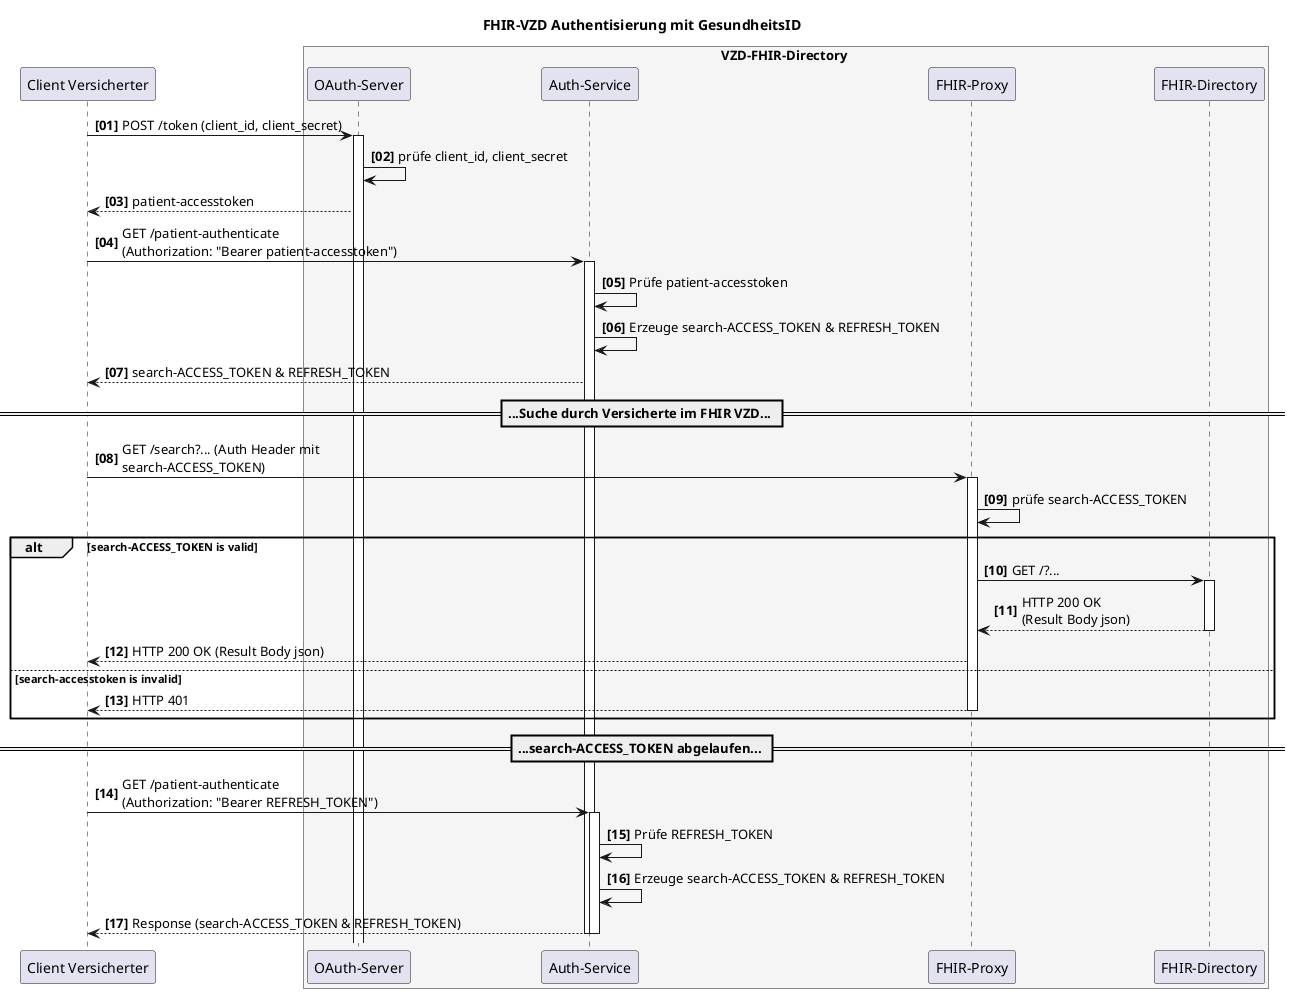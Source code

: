 @startuml
autonumber 1 1 "<b>[00]"
title "FHIR-VZD Authentisierung mit GesundheitsID"

participant VClient as "Client Versicherter"

box VZD-FHIR-Directory #WhiteSmoke
    participant "OAuth-Server" as VzdOAuth
    participant "Auth-Service" as VzdAuth
    participant fp as "FHIR-Proxy"
    participant fd as "FHIR-Directory"
end box


VClient->VzdOAuth++: POST /token (client_id, client_secret)
VzdOAuth->VzdOAuth: prüfe client_id, client_secret
VzdOAuth-->VClient: patient-accesstoken

VClient->VzdAuth++: GET /patient-authenticate \n(Authorization: "Bearer patient-accesstoken")
VzdAuth->VzdAuth: Prüfe patient-accesstoken
VzdAuth->VzdAuth: Erzeuge search-ACCESS_TOKEN & REFRESH_TOKEN
VzdAuth-->VClient: search-ACCESS_TOKEN & REFRESH_TOKEN

== ...Suche durch Versicherte im FHIR VZD... ==

VClient -> fp: GET /search?... (Auth Header mit\nsearch-ACCESS_TOKEN)
activate fp
fp -> fp: prüfe search-ACCESS_TOKEN

alt search-ACCESS_TOKEN is valid
fp -> fd: GET /?...
activate fd
fd --> fp: HTTP 200 OK\n(Result Body json)
deactivate fd
fp --> VClient : HTTP 200 OK (Result Body json)
else search-accesstoken is invalid
fp --> VClient : HTTP 401
deactivate fp
end

== ...search-ACCESS_TOKEN abgelaufen... ==

VClient->VzdAuth++: GET /patient-authenticate \n(Authorization: "Bearer REFRESH_TOKEN")
VzdAuth->VzdAuth: Prüfe REFRESH_TOKEN
VzdAuth->VzdAuth: Erzeuge search-ACCESS_TOKEN & REFRESH_TOKEN

VzdAuth-->VClient: Response (search-ACCESS_TOKEN & REFRESH_TOKEN)
deactivate VzdAuth
deactivate VzdAuth

@enduml
